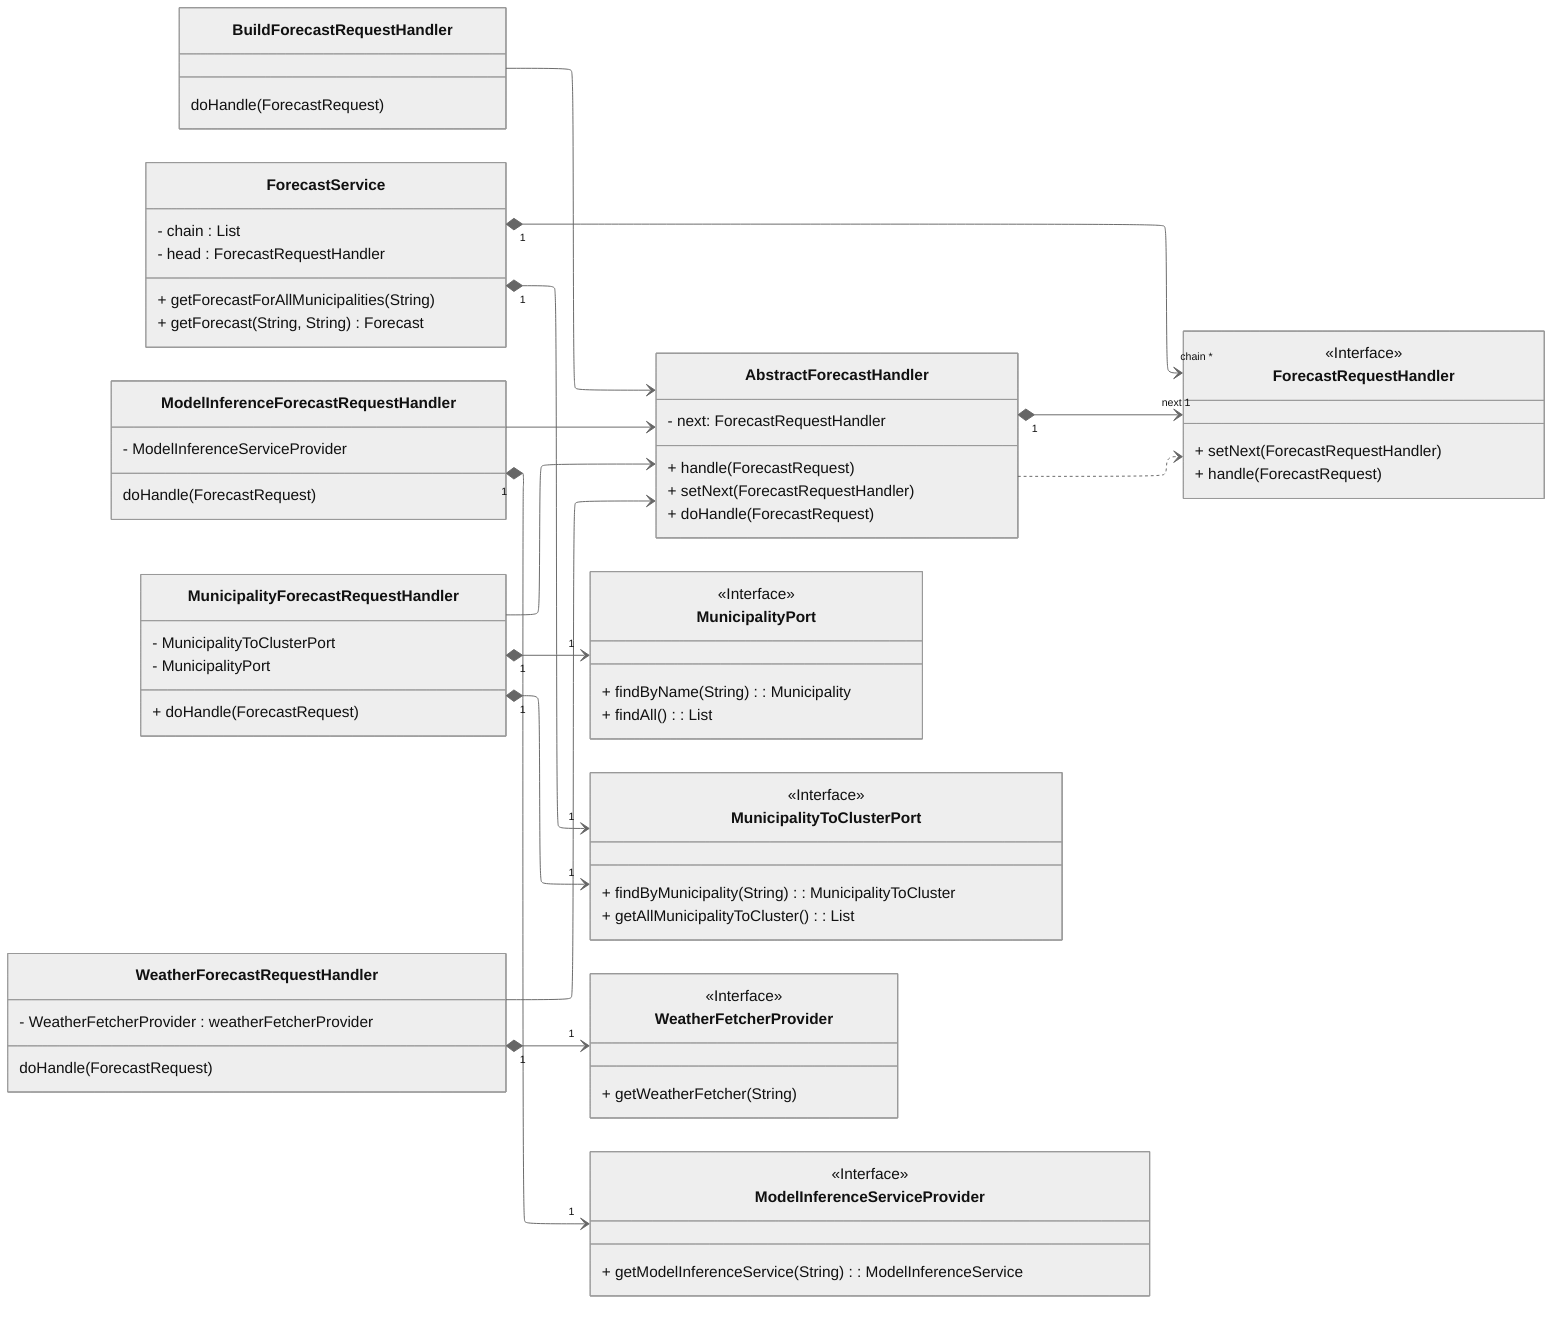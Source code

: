 ---
config:
  theme: neutral
  look: classic
  layout: elk
---
classDiagram
direction LR
    class AbstractForecastHandler {
	    -  next: ForecastRequestHandler
	    + handle(ForecastRequest) 
	    + setNext(ForecastRequestHandler) 
      + doHandle(ForecastRequest) 
    }
    class BuildForecastRequestHandler {
      doHandle(ForecastRequest) 
    }
    class ForecastRequestHandler {
	    + setNext(ForecastRequestHandler) 
	    + handle(ForecastRequest) 
    }
    class ForecastService {
	    - chain : List<ForecastRequestHandler
      - head : ForecastRequestHandler 
	    + getForecastForAllMunicipalities(String) 
	    + getForecast(String, String) Forecast
    }
    class ModelInferenceForecastRequestHandler {
      - ModelInferenceServiceProvider 
	    doHandle(ForecastRequest) 
    }
    class MunicipalityForecastRequestHandler {
	    - MunicipalityToClusterPort
	    - MunicipalityPort
	    + doHandle(ForecastRequest)
    }
    class MunicipalityPort {
	    + findByName(String) :  Municipality
	    + findAll() : List
    }
    class MunicipalityToClusterPort {
	    + findByMunicipality(String) : MunicipalityToCluster
	    + getAllMunicipalityToCluster() : List
    }
    class WeatherFetcherProvider {
	    + getWeatherFetcher(String)
    }
    class WeatherForecastRequestHandler {
	    - WeatherFetcherProvider :  weatherFetcherProvider
	    doHandle(ForecastRequest) 
    }
    class ModelInferenceServiceProvider {
	    + getModelInferenceService(String) : ModelInferenceService
    }

	<<Interface>> ForecastRequestHandler
	<<Interface>> MunicipalityPort
	<<Interface>> MunicipalityToClusterPort
	<<Interface>> WeatherFetcherProvider
	<<Interface>> ModelInferenceServiceProvider

    AbstractForecastHandler ..> ForecastRequestHandler
    AbstractForecastHandler "1" *--> "next 1" ForecastRequestHandler
    BuildForecastRequestHandler --> AbstractForecastHandler
    ForecastService "1" *--> "chain *" ForecastRequestHandler
    ForecastService "1" *--> "1" MunicipalityToClusterPort
    ModelInferenceForecastRequestHandler --> AbstractForecastHandler
    ModelInferenceForecastRequestHandler "1" *--> "1" ModelInferenceServiceProvider
    MunicipalityForecastRequestHandler --> AbstractForecastHandler
    MunicipalityForecastRequestHandler "1" *--> "1" MunicipalityPort
    MunicipalityForecastRequestHandler "1" *--> "1" MunicipalityToClusterPort
    WeatherForecastRequestHandler --> AbstractForecastHandler
    WeatherForecastRequestHandler "1" *--> "1" WeatherFetcherProvider